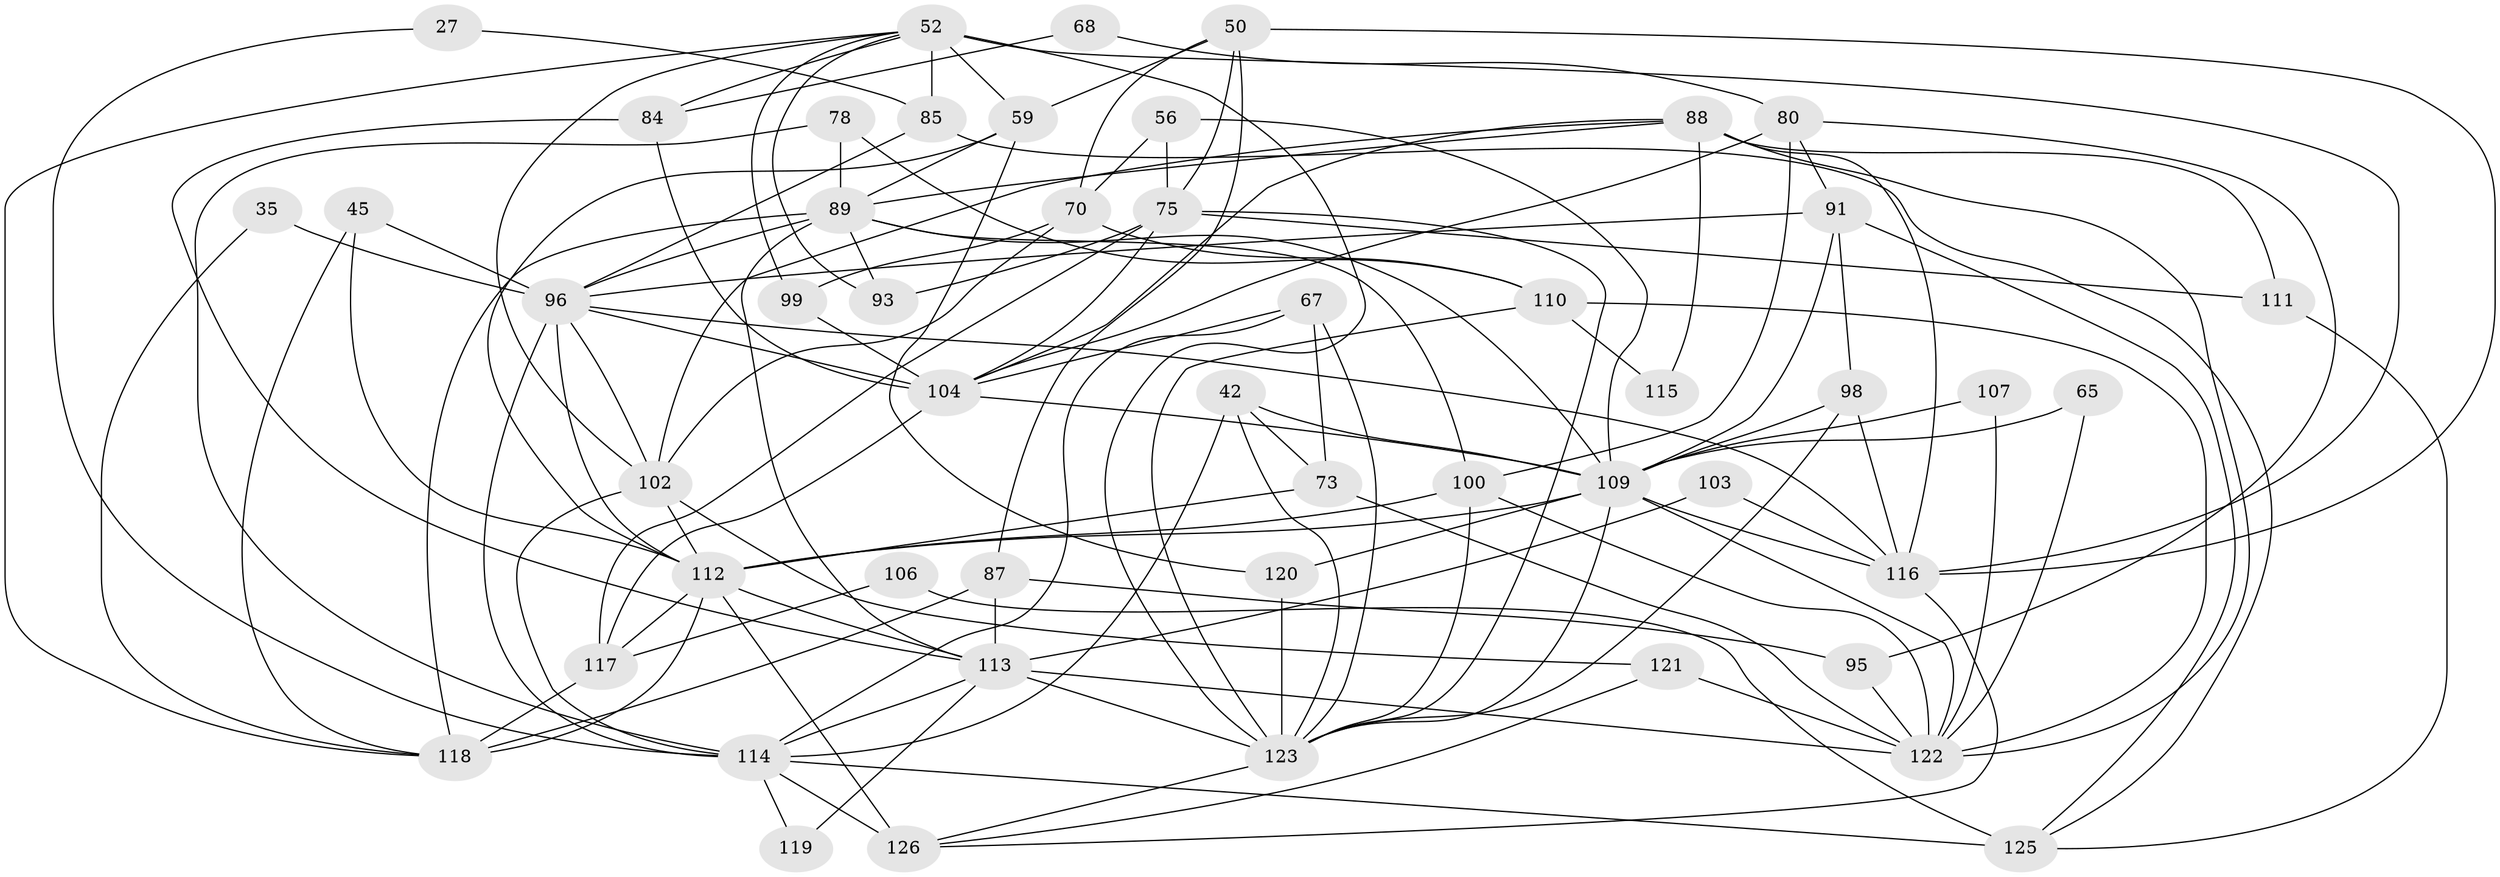 // original degree distribution, {4: 0.2857142857142857, 7: 0.03968253968253968, 3: 0.23809523809523808, 6: 0.0873015873015873, 2: 0.14285714285714285, 5: 0.1984126984126984, 8: 0.007936507936507936}
// Generated by graph-tools (version 1.1) at 2025/52/03/04/25 21:52:33]
// undirected, 50 vertices, 130 edges
graph export_dot {
graph [start="1"]
  node [color=gray90,style=filled];
  27;
  35;
  42;
  45;
  50 [super="+48"];
  52 [super="+44+40"];
  56 [super="+10"];
  59;
  65;
  67;
  68;
  70 [super="+3"];
  73 [super="+8"];
  75 [super="+74"];
  78;
  80;
  84;
  85;
  87;
  88 [super="+15+54+34"];
  89 [super="+81+20"];
  91 [super="+53"];
  93;
  95 [super="+49"];
  96 [super="+66+55"];
  98 [super="+63+90"];
  99;
  100 [super="+58"];
  102 [super="+11"];
  103;
  104 [super="+92+76"];
  106;
  107;
  109 [super="+29+79+94"];
  110;
  111;
  112 [super="+60+62"];
  113 [super="+26+43+72"];
  114 [super="+37+101"];
  115;
  116 [super="+64"];
  117 [super="+77"];
  118 [super="+5+105"];
  119;
  120 [super="+41"];
  121;
  122 [super="+30+97+61"];
  123 [super="+86+108+69"];
  125 [super="+24"];
  126 [super="+12+124+82"];
  27 -- 85;
  27 -- 114;
  35 -- 96;
  35 -- 118;
  42 -- 73 [weight=2];
  42 -- 114;
  42 -- 123;
  42 -- 109;
  45 -- 118;
  45 -- 96;
  45 -- 112 [weight=2];
  50 -- 116;
  50 -- 70;
  50 -- 87;
  50 -- 59;
  50 -- 75;
  52 -- 85 [weight=3];
  52 -- 84 [weight=2];
  52 -- 116 [weight=3];
  52 -- 118;
  52 -- 99;
  52 -- 102;
  52 -- 59;
  52 -- 123 [weight=2];
  52 -- 93;
  56 -- 70;
  56 -- 75;
  56 -- 109;
  59 -- 89;
  59 -- 120;
  59 -- 112;
  65 -- 109;
  65 -- 122;
  67 -- 73;
  67 -- 114;
  67 -- 123;
  67 -- 104;
  68 -- 80;
  68 -- 84;
  70 -- 102;
  70 -- 99;
  70 -- 110;
  73 -- 122 [weight=2];
  73 -- 112;
  75 -- 93;
  75 -- 104;
  75 -- 111 [weight=2];
  75 -- 123;
  75 -- 117;
  78 -- 110;
  78 -- 114;
  78 -- 89;
  80 -- 91;
  80 -- 100;
  80 -- 95;
  80 -- 104;
  84 -- 104;
  84 -- 113;
  85 -- 125;
  85 -- 96;
  87 -- 118 [weight=2];
  87 -- 113 [weight=2];
  87 -- 95;
  88 -- 116;
  88 -- 115;
  88 -- 89;
  88 -- 111;
  88 -- 102;
  88 -- 122 [weight=2];
  88 -- 104 [weight=2];
  89 -- 93;
  89 -- 118;
  89 -- 113 [weight=2];
  89 -- 100 [weight=2];
  89 -- 109 [weight=3];
  89 -- 96;
  91 -- 96 [weight=2];
  91 -- 98;
  91 -- 125;
  91 -- 109 [weight=2];
  95 -- 122;
  96 -- 102 [weight=2];
  96 -- 112;
  96 -- 114;
  96 -- 116;
  96 -- 104 [weight=2];
  98 -- 123 [weight=3];
  98 -- 116;
  98 -- 109;
  99 -- 104;
  100 -- 123;
  100 -- 122 [weight=2];
  100 -- 112 [weight=2];
  102 -- 114 [weight=4];
  102 -- 121;
  102 -- 112;
  103 -- 116;
  103 -- 113 [weight=2];
  104 -- 117;
  104 -- 109;
  106 -- 125;
  106 -- 117;
  107 -- 122;
  107 -- 109;
  109 -- 112 [weight=3];
  109 -- 123;
  109 -- 120;
  109 -- 116;
  109 -- 122;
  110 -- 115;
  110 -- 123;
  110 -- 122;
  111 -- 125;
  112 -- 118;
  112 -- 126 [weight=3];
  112 -- 113;
  112 -- 117 [weight=2];
  113 -- 114 [weight=3];
  113 -- 119;
  113 -- 123 [weight=3];
  113 -- 122 [weight=2];
  114 -- 119;
  114 -- 125 [weight=2];
  114 -- 126;
  116 -- 126;
  117 -- 118;
  120 -- 123;
  121 -- 122;
  121 -- 126;
  123 -- 126 [weight=2];
}
